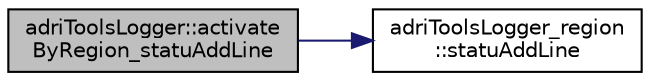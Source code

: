 digraph "adriToolsLogger::activateByRegion_statuAddLine"
{
 // LATEX_PDF_SIZE
  edge [fontname="Helvetica",fontsize="10",labelfontname="Helvetica",labelfontsize="10"];
  node [fontname="Helvetica",fontsize="10",shape=record];
  rankdir="LR";
  Node1 [label="adriToolsLogger::activate\lByRegion_statuAddLine",height=0.2,width=0.4,color="black", fillcolor="grey75", style="filled", fontcolor="black",tooltip="obtenir si la region peut \"littlefs\""];
  Node1 -> Node2 [color="midnightblue",fontsize="10",style="solid",fontname="Helvetica"];
  Node2 [label="adriToolsLogger_region\l::statuAddLine",height=0.2,width=0.4,color="black", fillcolor="white", style="filled",URL="$classadri_tools_logger__region.html#a9c918f36188c558f3962ad7b05e74618",tooltip="get the value of _addLine"];
}
